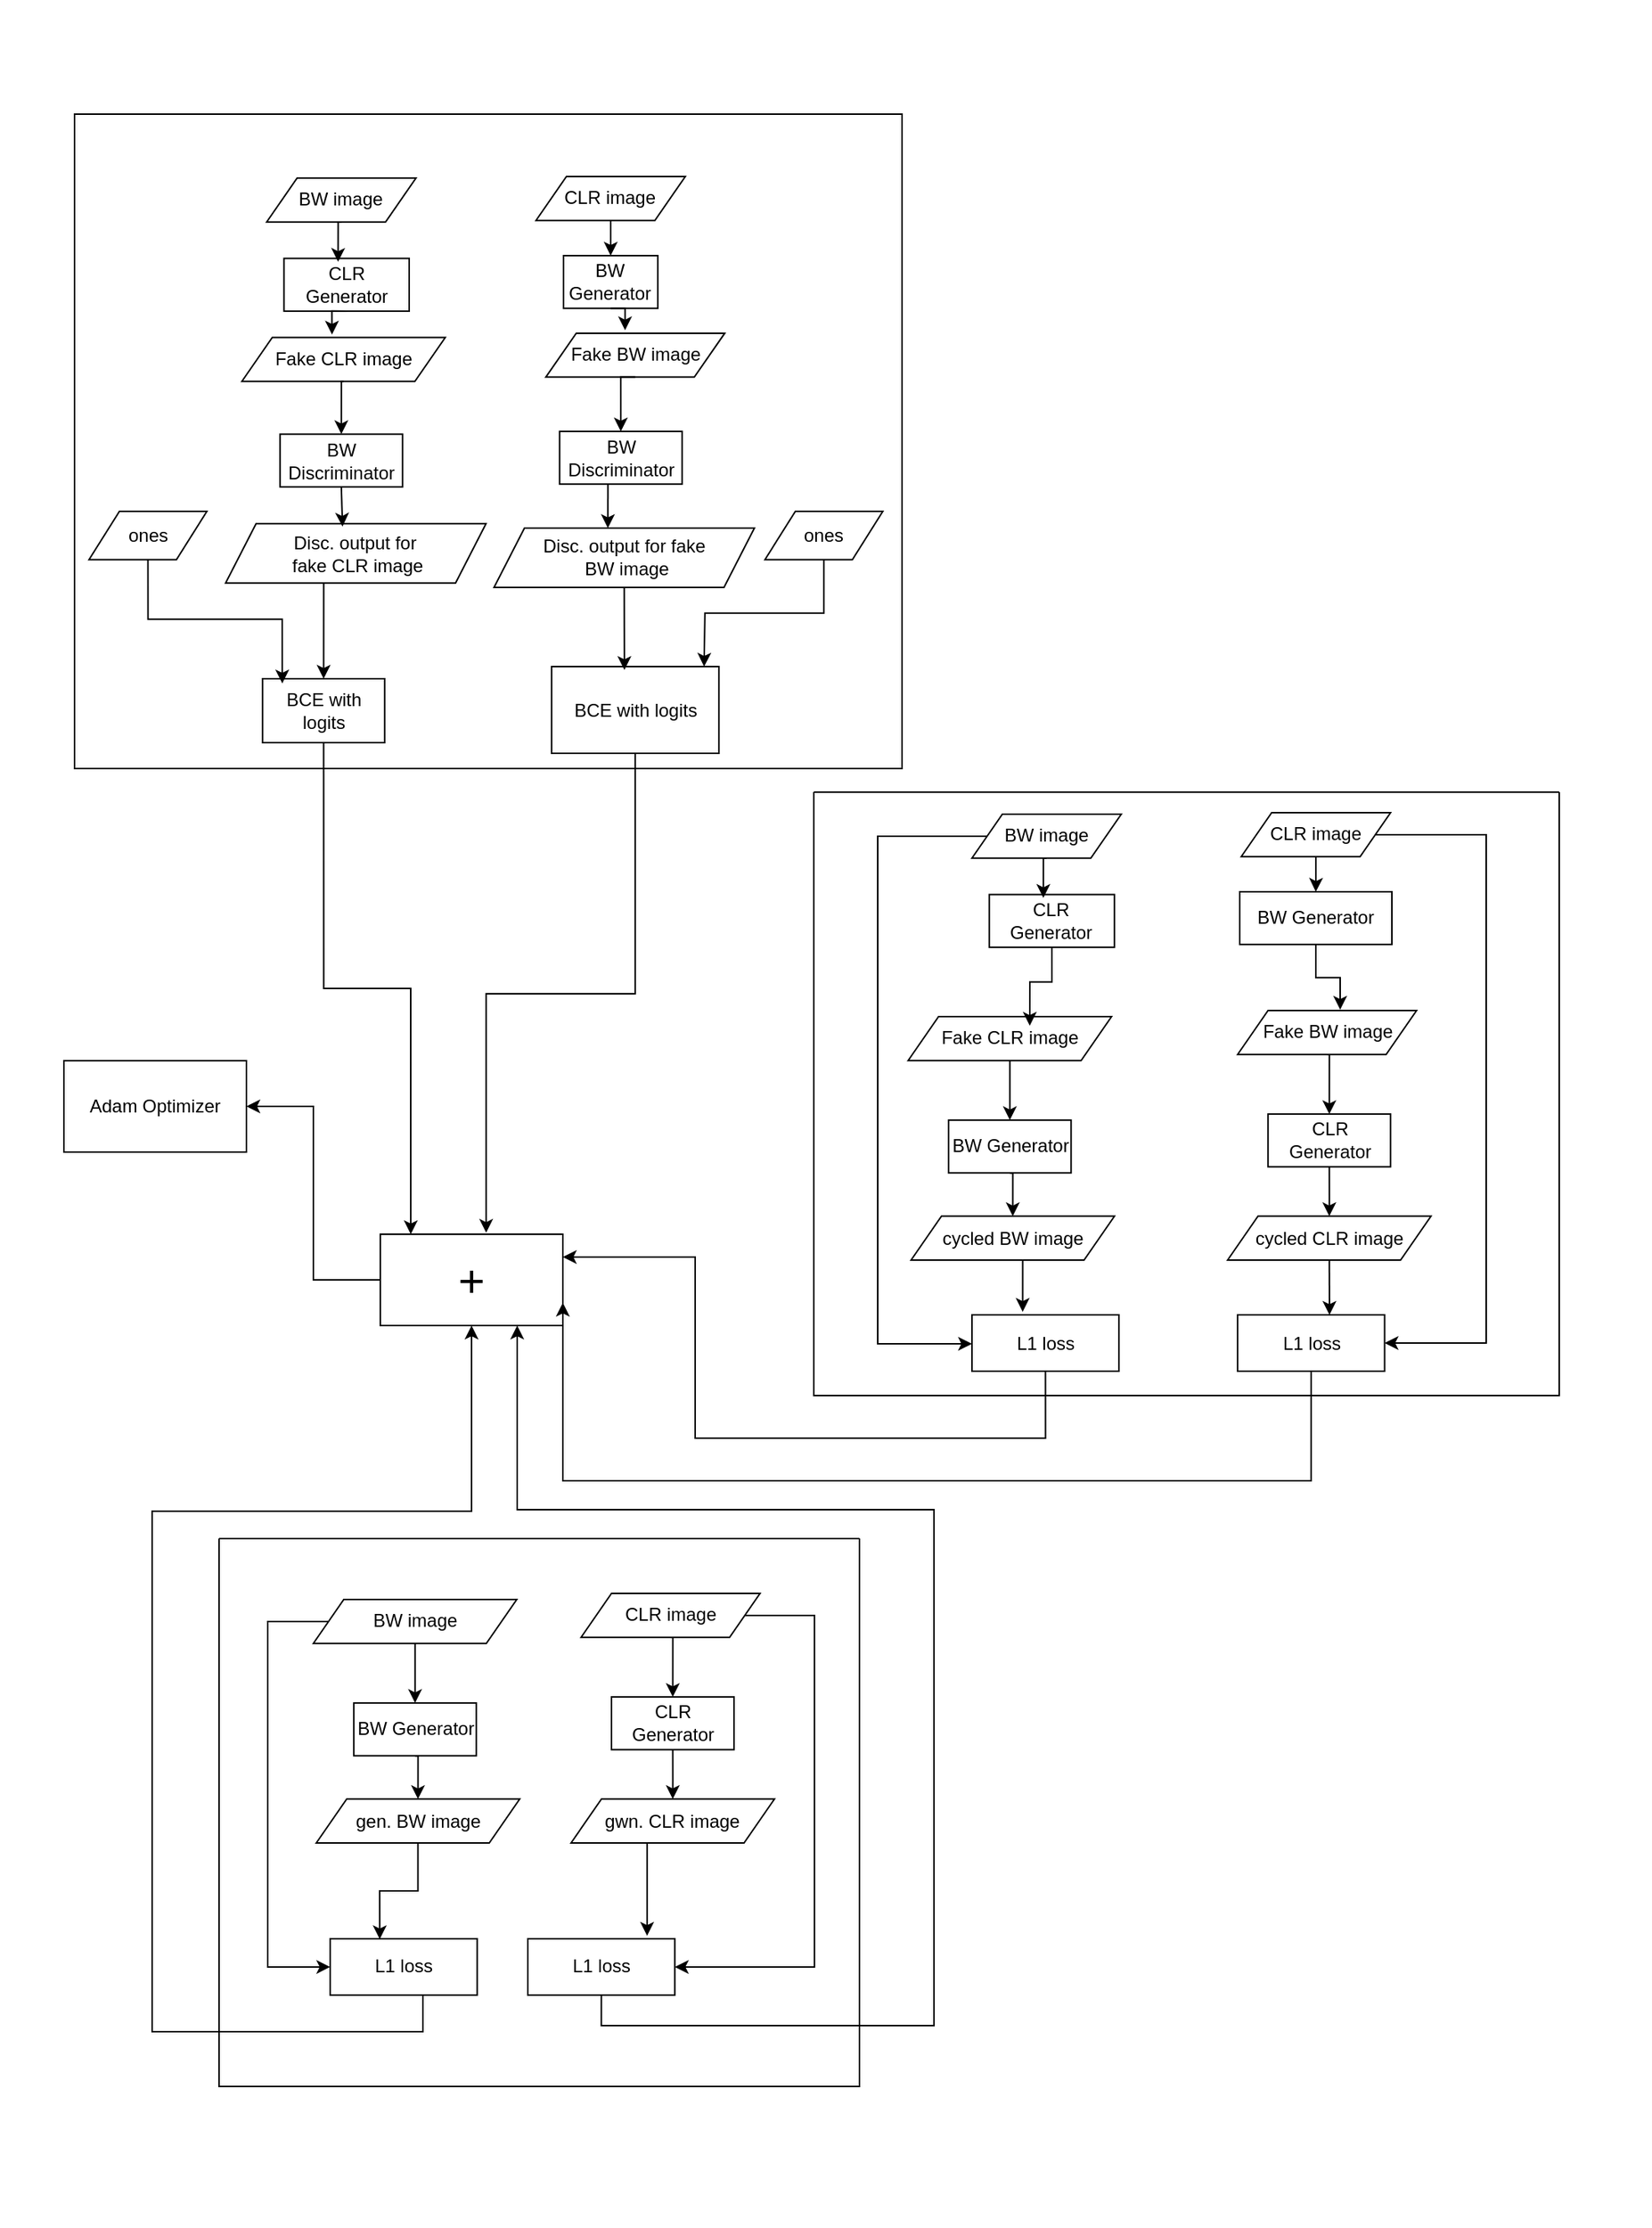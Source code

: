 <mxfile version="24.0.2" type="device">
  <diagram name="Page-1" id="W47icFEoAOuAypJAeF1-">
    <mxGraphModel dx="4573" dy="1889" grid="0" gridSize="10" guides="1" tooltips="1" connect="1" arrows="1" fold="1" page="0" pageScale="1" pageWidth="850" pageHeight="1100" math="0" shadow="0">
      <root>
        <mxCell id="0" />
        <mxCell id="1" parent="0" />
        <mxCell id="c7kN_f7Wii7WWQJMHPRF-80" value="" style="swimlane;startSize=0;movable=1;resizable=1;rotatable=1;deletable=1;editable=1;locked=0;connectable=1;fillColor=default;strokeColor=none;" vertex="1" parent="1">
          <mxGeometry x="-1622" y="-167" width="1085" height="1463" as="geometry" />
        </mxCell>
        <mxCell id="c7kN_f7Wii7WWQJMHPRF-4" value="CLR image" style="shape=parallelogram;perimeter=parallelogramPerimeter;whiteSpace=wrap;html=1;fixedSize=1;container=0;" vertex="1" parent="c7kN_f7Wii7WWQJMHPRF-80">
          <mxGeometry x="352.36" y="116" width="98.144" height="28.873" as="geometry" />
        </mxCell>
        <mxCell id="c7kN_f7Wii7WWQJMHPRF-5" value="BW Generator" style="rounded=0;whiteSpace=wrap;html=1;container=0;" vertex="1" parent="c7kN_f7Wii7WWQJMHPRF-80">
          <mxGeometry x="370.439" y="167.972" width="61.986" height="34.648" as="geometry" />
        </mxCell>
        <mxCell id="c7kN_f7Wii7WWQJMHPRF-6" style="edgeStyle=orthogonalEdgeStyle;rounded=0;orthogonalLoop=1;jettySize=auto;html=1;entryX=0.5;entryY=0;entryDx=0;entryDy=0;" edge="1" parent="c7kN_f7Wii7WWQJMHPRF-80" source="c7kN_f7Wii7WWQJMHPRF-4" target="c7kN_f7Wii7WWQJMHPRF-5">
          <mxGeometry relative="1" as="geometry" />
        </mxCell>
        <mxCell id="c7kN_f7Wii7WWQJMHPRF-7" style="edgeStyle=orthogonalEdgeStyle;rounded=0;orthogonalLoop=1;jettySize=auto;html=1;entryX=0.5;entryY=0;entryDx=0;entryDy=0;exitX=0.438;exitY=1;exitDx=0;exitDy=0;exitPerimeter=0;" edge="1" parent="c7kN_f7Wii7WWQJMHPRF-80">
          <mxGeometry relative="1" as="geometry">
            <mxPoint x="399.656" y="318.113" as="sourcePoint" />
            <mxPoint x="399.625" y="346.986" as="targetPoint" />
          </mxGeometry>
        </mxCell>
        <mxCell id="c7kN_f7Wii7WWQJMHPRF-8" value="BW Discriminator" style="rounded=0;whiteSpace=wrap;html=1;container=0;" vertex="1" parent="c7kN_f7Wii7WWQJMHPRF-80">
          <mxGeometry x="367.858" y="283.46" width="80.533" height="34.65" as="geometry" />
        </mxCell>
        <mxCell id="c7kN_f7Wii7WWQJMHPRF-9" value="Disc. output for fake&lt;br&gt;&amp;nbsp;BW image" style="shape=parallelogram;perimeter=parallelogramPerimeter;whiteSpace=wrap;html=1;fixedSize=1;container=0;" vertex="1" parent="c7kN_f7Wii7WWQJMHPRF-80">
          <mxGeometry x="324.772" y="346.99" width="171.166" height="39.01" as="geometry" />
        </mxCell>
        <mxCell id="c7kN_f7Wii7WWQJMHPRF-10" style="edgeStyle=orthogonalEdgeStyle;rounded=0;orthogonalLoop=1;jettySize=auto;html=1;entryX=0.5;entryY=0;entryDx=0;entryDy=0;" edge="1" parent="c7kN_f7Wii7WWQJMHPRF-80" target="c7kN_f7Wii7WWQJMHPRF-25">
          <mxGeometry relative="1" as="geometry">
            <mxPoint x="259.37" y="375.859" as="sourcePoint" />
          </mxGeometry>
        </mxCell>
        <mxCell id="c7kN_f7Wii7WWQJMHPRF-11" value="" style="swimlane;whiteSpace=wrap;html=1;container=0;swimlaneLine=0;fillColor=none;gradientColor=none;" vertex="1" parent="c7kN_f7Wii7WWQJMHPRF-80">
          <mxGeometry x="49" y="75" width="544" height="430" as="geometry" />
        </mxCell>
        <mxCell id="c7kN_f7Wii7WWQJMHPRF-12" value="Fake BW image" style="shape=parallelogram;perimeter=parallelogramPerimeter;whiteSpace=wrap;html=1;fixedSize=1;container=0;" vertex="1" parent="c7kN_f7Wii7WWQJMHPRF-11">
          <mxGeometry x="309.81" y="143.94" width="117.629" height="28.87" as="geometry" />
        </mxCell>
        <mxCell id="c7kN_f7Wii7WWQJMHPRF-13" value="CLR Generator" style="rounded=0;whiteSpace=wrap;html=1;container=0;" vertex="1" parent="c7kN_f7Wii7WWQJMHPRF-11">
          <mxGeometry x="137.7" y="94.79" width="82.3" height="34.65" as="geometry" />
        </mxCell>
        <mxCell id="c7kN_f7Wii7WWQJMHPRF-14" value="BW Discriminator" style="rounded=0;whiteSpace=wrap;html=1;container=0;" vertex="1" parent="c7kN_f7Wii7WWQJMHPRF-11">
          <mxGeometry x="135.123" y="210.28" width="80.533" height="34.65" as="geometry" />
        </mxCell>
        <mxCell id="c7kN_f7Wii7WWQJMHPRF-15" value="Fake CLR image" style="shape=parallelogram;perimeter=parallelogramPerimeter;whiteSpace=wrap;html=1;fixedSize=1;container=0;" vertex="1" parent="c7kN_f7Wii7WWQJMHPRF-11">
          <mxGeometry x="110" y="146.76" width="133.71" height="28.87" as="geometry" />
        </mxCell>
        <mxCell id="c7kN_f7Wii7WWQJMHPRF-16" style="edgeStyle=orthogonalEdgeStyle;rounded=0;orthogonalLoop=1;jettySize=auto;html=1;exitX=0.5;exitY=1;exitDx=0;exitDy=0;entryX=0.5;entryY=0;entryDx=0;entryDy=0;" edge="1" parent="c7kN_f7Wii7WWQJMHPRF-11" source="c7kN_f7Wii7WWQJMHPRF-15" target="c7kN_f7Wii7WWQJMHPRF-14">
          <mxGeometry relative="1" as="geometry" />
        </mxCell>
        <mxCell id="c7kN_f7Wii7WWQJMHPRF-17" style="edgeStyle=orthogonalEdgeStyle;rounded=0;orthogonalLoop=1;jettySize=auto;html=1;exitX=0.5;exitY=1;exitDx=0;exitDy=0;entryX=0.443;entryY=-0.067;entryDx=0;entryDy=0;entryPerimeter=0;" edge="1" parent="c7kN_f7Wii7WWQJMHPRF-11" source="c7kN_f7Wii7WWQJMHPRF-13" target="c7kN_f7Wii7WWQJMHPRF-15">
          <mxGeometry relative="1" as="geometry" />
        </mxCell>
        <mxCell id="c7kN_f7Wii7WWQJMHPRF-18" style="edgeStyle=orthogonalEdgeStyle;rounded=0;orthogonalLoop=1;jettySize=auto;html=1;exitX=0.5;exitY=1;exitDx=0;exitDy=0;entryX=0.432;entryY=0.065;entryDx=0;entryDy=0;entryPerimeter=0;" edge="1" parent="c7kN_f7Wii7WWQJMHPRF-11" source="c7kN_f7Wii7WWQJMHPRF-19" target="c7kN_f7Wii7WWQJMHPRF-13">
          <mxGeometry relative="1" as="geometry">
            <mxPoint x="175.365" y="92.0" as="targetPoint" />
          </mxGeometry>
        </mxCell>
        <mxCell id="c7kN_f7Wii7WWQJMHPRF-19" value="BW image" style="shape=parallelogram;perimeter=parallelogramPerimeter;whiteSpace=wrap;html=1;fixedSize=1;container=0;" vertex="1" parent="c7kN_f7Wii7WWQJMHPRF-11">
          <mxGeometry x="126.315" y="42" width="98.144" height="28.873" as="geometry" />
        </mxCell>
        <mxCell id="c7kN_f7Wii7WWQJMHPRF-20" value="BCE with logits" style="rounded=0;whiteSpace=wrap;html=1;container=0;" vertex="1" parent="c7kN_f7Wii7WWQJMHPRF-11">
          <mxGeometry x="313.63" y="363" width="110" height="57" as="geometry" />
        </mxCell>
        <mxCell id="c7kN_f7Wii7WWQJMHPRF-21" value="ones" style="shape=parallelogram;perimeter=parallelogramPerimeter;whiteSpace=wrap;html=1;fixedSize=1;container=0;" vertex="1" parent="c7kN_f7Wii7WWQJMHPRF-11">
          <mxGeometry x="453.87" y="261.001" width="77.482" height="31.761" as="geometry" />
        </mxCell>
        <mxCell id="c7kN_f7Wii7WWQJMHPRF-22" style="edgeStyle=orthogonalEdgeStyle;rounded=0;orthogonalLoop=1;jettySize=auto;html=1;exitX=0.5;exitY=1;exitDx=0;exitDy=0;" edge="1" parent="c7kN_f7Wii7WWQJMHPRF-11" source="c7kN_f7Wii7WWQJMHPRF-21">
          <mxGeometry relative="1" as="geometry">
            <mxPoint x="413.865" y="363" as="targetPoint" />
          </mxGeometry>
        </mxCell>
        <mxCell id="c7kN_f7Wii7WWQJMHPRF-23" value="Disc. output for&lt;br&gt;&amp;nbsp;fake CLR image" style="shape=parallelogram;perimeter=parallelogramPerimeter;whiteSpace=wrap;html=1;fixedSize=1;container=0;" vertex="1" parent="c7kN_f7Wii7WWQJMHPRF-80">
          <mxGeometry x="148.319" y="344.1" width="171.166" height="39.01" as="geometry" />
        </mxCell>
        <mxCell id="c7kN_f7Wii7WWQJMHPRF-24" value="ones" style="shape=parallelogram;perimeter=parallelogramPerimeter;whiteSpace=wrap;html=1;fixedSize=1;container=0;" vertex="1" parent="c7kN_f7Wii7WWQJMHPRF-80">
          <mxGeometry x="58.514" y="335.999" width="77.482" height="31.761" as="geometry" />
        </mxCell>
        <mxCell id="c7kN_f7Wii7WWQJMHPRF-25" value="BCE with logits" style="rounded=0;whiteSpace=wrap;html=1;container=0;" vertex="1" parent="c7kN_f7Wii7WWQJMHPRF-80">
          <mxGeometry x="172.63" y="446" width="80.24" height="42" as="geometry" />
        </mxCell>
        <mxCell id="c7kN_f7Wii7WWQJMHPRF-26" style="edgeStyle=orthogonalEdgeStyle;rounded=0;orthogonalLoop=1;jettySize=auto;html=1;exitX=0.5;exitY=1;exitDx=0;exitDy=0;entryX=0.161;entryY=0.073;entryDx=0;entryDy=0;entryPerimeter=0;" edge="1" parent="c7kN_f7Wii7WWQJMHPRF-80" source="c7kN_f7Wii7WWQJMHPRF-24" target="c7kN_f7Wii7WWQJMHPRF-25">
          <mxGeometry relative="1" as="geometry" />
        </mxCell>
        <mxCell id="c7kN_f7Wii7WWQJMHPRF-27" style="edgeStyle=orthogonalEdgeStyle;rounded=0;orthogonalLoop=1;jettySize=auto;html=1;exitX=0.5;exitY=1;exitDx=0;exitDy=0;entryX=0.5;entryY=0;entryDx=0;entryDy=0;" edge="1" parent="c7kN_f7Wii7WWQJMHPRF-80" source="c7kN_f7Wii7WWQJMHPRF-12" target="c7kN_f7Wii7WWQJMHPRF-8">
          <mxGeometry relative="1" as="geometry" />
        </mxCell>
        <mxCell id="c7kN_f7Wii7WWQJMHPRF-28" style="edgeStyle=orthogonalEdgeStyle;rounded=0;orthogonalLoop=1;jettySize=auto;html=1;exitX=0.5;exitY=1;exitDx=0;exitDy=0;entryX=0.443;entryY=-0.067;entryDx=0;entryDy=0;entryPerimeter=0;" edge="1" parent="c7kN_f7Wii7WWQJMHPRF-80" source="c7kN_f7Wii7WWQJMHPRF-5" target="c7kN_f7Wii7WWQJMHPRF-12">
          <mxGeometry relative="1" as="geometry" />
        </mxCell>
        <mxCell id="c7kN_f7Wii7WWQJMHPRF-29" style="edgeStyle=orthogonalEdgeStyle;rounded=0;orthogonalLoop=1;jettySize=auto;html=1;exitX=0.5;exitY=1;exitDx=0;exitDy=0;entryX=0.449;entryY=0.049;entryDx=0;entryDy=0;entryPerimeter=0;" edge="1" parent="c7kN_f7Wii7WWQJMHPRF-80" source="c7kN_f7Wii7WWQJMHPRF-14" target="c7kN_f7Wii7WWQJMHPRF-23">
          <mxGeometry relative="1" as="geometry" />
        </mxCell>
        <mxCell id="c7kN_f7Wii7WWQJMHPRF-55" style="edgeStyle=orthogonalEdgeStyle;rounded=0;orthogonalLoop=1;jettySize=auto;html=1;exitX=0.5;exitY=1;exitDx=0;exitDy=0;entryX=0.435;entryY=0.039;entryDx=0;entryDy=0;entryPerimeter=0;" edge="1" parent="c7kN_f7Wii7WWQJMHPRF-80" source="c7kN_f7Wii7WWQJMHPRF-9" target="c7kN_f7Wii7WWQJMHPRF-20">
          <mxGeometry relative="1" as="geometry" />
        </mxCell>
        <mxCell id="c7kN_f7Wii7WWQJMHPRF-1" style="edgeStyle=orthogonalEdgeStyle;rounded=0;orthogonalLoop=1;jettySize=auto;html=1;entryX=1;entryY=0.5;entryDx=0;entryDy=0;" edge="1" parent="c7kN_f7Wii7WWQJMHPRF-80" source="c7kN_f7Wii7WWQJMHPRF-2" target="c7kN_f7Wii7WWQJMHPRF-3">
          <mxGeometry relative="1" as="geometry" />
        </mxCell>
        <mxCell id="c7kN_f7Wii7WWQJMHPRF-2" value="&lt;font style=&quot;font-size: 30px;&quot;&gt;+&lt;/font&gt;" style="rounded=0;whiteSpace=wrap;html=1;container=0;" vertex="1" parent="c7kN_f7Wii7WWQJMHPRF-80">
          <mxGeometry x="250.0" y="811" width="120" height="60" as="geometry" />
        </mxCell>
        <mxCell id="c7kN_f7Wii7WWQJMHPRF-3" value="Adam Optimizer" style="rounded=0;whiteSpace=wrap;html=1;" vertex="1" parent="c7kN_f7Wii7WWQJMHPRF-80">
          <mxGeometry x="42" y="697" width="120" height="60" as="geometry" />
        </mxCell>
        <mxCell id="c7kN_f7Wii7WWQJMHPRF-72" style="edgeStyle=orthogonalEdgeStyle;rounded=0;orthogonalLoop=1;jettySize=auto;html=1;exitX=0.5;exitY=1;exitDx=0;exitDy=0;entryX=0.167;entryY=0;entryDx=0;entryDy=0;entryPerimeter=0;" edge="1" parent="c7kN_f7Wii7WWQJMHPRF-80" source="c7kN_f7Wii7WWQJMHPRF-25" target="c7kN_f7Wii7WWQJMHPRF-2">
          <mxGeometry relative="1" as="geometry" />
        </mxCell>
        <mxCell id="c7kN_f7Wii7WWQJMHPRF-73" style="edgeStyle=orthogonalEdgeStyle;rounded=0;orthogonalLoop=1;jettySize=auto;html=1;entryX=0.58;entryY=-0.016;entryDx=0;entryDy=0;entryPerimeter=0;" edge="1" parent="c7kN_f7Wii7WWQJMHPRF-80" source="c7kN_f7Wii7WWQJMHPRF-20" target="c7kN_f7Wii7WWQJMHPRF-2">
          <mxGeometry relative="1" as="geometry" />
        </mxCell>
        <mxCell id="c7kN_f7Wii7WWQJMHPRF-69" value="" style="swimlane;startSize=0;" vertex="1" parent="c7kN_f7Wii7WWQJMHPRF-80">
          <mxGeometry x="144" y="1011" width="421" height="360" as="geometry" />
        </mxCell>
        <mxCell id="c7kN_f7Wii7WWQJMHPRF-56" style="edgeStyle=orthogonalEdgeStyle;rounded=0;orthogonalLoop=1;jettySize=auto;html=1;exitX=0.5;exitY=1;exitDx=0;exitDy=0;entryX=0.5;entryY=0;entryDx=0;entryDy=0;" edge="1" parent="c7kN_f7Wii7WWQJMHPRF-69" source="c7kN_f7Wii7WWQJMHPRF-57" target="c7kN_f7Wii7WWQJMHPRF-66">
          <mxGeometry relative="1" as="geometry" />
        </mxCell>
        <mxCell id="c7kN_f7Wii7WWQJMHPRF-57" value="BW Generator" style="rounded=0;whiteSpace=wrap;html=1;container=0;" vertex="1" parent="c7kN_f7Wii7WWQJMHPRF-69">
          <mxGeometry x="88.598" y="108.05" width="80.533" height="34.65" as="geometry" />
        </mxCell>
        <mxCell id="c7kN_f7Wii7WWQJMHPRF-58" style="edgeStyle=orthogonalEdgeStyle;rounded=0;orthogonalLoop=1;jettySize=auto;html=1;exitX=0.5;exitY=1;exitDx=0;exitDy=0;" edge="1" parent="c7kN_f7Wii7WWQJMHPRF-69" source="c7kN_f7Wii7WWQJMHPRF-59" target="c7kN_f7Wii7WWQJMHPRF-67">
          <mxGeometry relative="1" as="geometry" />
        </mxCell>
        <mxCell id="c7kN_f7Wii7WWQJMHPRF-59" value="CLR Generator" style="rounded=0;whiteSpace=wrap;html=1;container=0;" vertex="1" parent="c7kN_f7Wii7WWQJMHPRF-69">
          <mxGeometry x="257.998" y="104.05" width="80.533" height="34.65" as="geometry" />
        </mxCell>
        <mxCell id="c7kN_f7Wii7WWQJMHPRF-60" style="edgeStyle=orthogonalEdgeStyle;rounded=0;orthogonalLoop=1;jettySize=auto;html=1;exitX=0.5;exitY=1;exitDx=0;exitDy=0;entryX=0.5;entryY=0;entryDx=0;entryDy=0;" edge="1" parent="c7kN_f7Wii7WWQJMHPRF-69" source="c7kN_f7Wii7WWQJMHPRF-62" target="c7kN_f7Wii7WWQJMHPRF-57">
          <mxGeometry relative="1" as="geometry" />
        </mxCell>
        <mxCell id="c7kN_f7Wii7WWQJMHPRF-61" style="edgeStyle=orthogonalEdgeStyle;rounded=0;orthogonalLoop=1;jettySize=auto;html=1;entryX=0;entryY=0.5;entryDx=0;entryDy=0;" edge="1" parent="c7kN_f7Wii7WWQJMHPRF-69" source="c7kN_f7Wii7WWQJMHPRF-62" target="c7kN_f7Wii7WWQJMHPRF-70">
          <mxGeometry relative="1" as="geometry">
            <Array as="points">
              <mxPoint x="32.0" y="54" />
              <mxPoint x="32.0" y="281" />
            </Array>
          </mxGeometry>
        </mxCell>
        <mxCell id="c7kN_f7Wii7WWQJMHPRF-62" value="BW image" style="shape=parallelogram;perimeter=parallelogramPerimeter;whiteSpace=wrap;html=1;fixedSize=1;container=0;" vertex="1" parent="c7kN_f7Wii7WWQJMHPRF-69">
          <mxGeometry x="62.005" y="40" width="133.71" height="28.87" as="geometry" />
        </mxCell>
        <mxCell id="c7kN_f7Wii7WWQJMHPRF-63" style="edgeStyle=orthogonalEdgeStyle;rounded=0;orthogonalLoop=1;jettySize=auto;html=1;exitX=0.5;exitY=1;exitDx=0;exitDy=0;entryX=0.5;entryY=0;entryDx=0;entryDy=0;" edge="1" parent="c7kN_f7Wii7WWQJMHPRF-69" source="c7kN_f7Wii7WWQJMHPRF-65" target="c7kN_f7Wii7WWQJMHPRF-59">
          <mxGeometry relative="1" as="geometry" />
        </mxCell>
        <mxCell id="c7kN_f7Wii7WWQJMHPRF-64" style="edgeStyle=orthogonalEdgeStyle;rounded=0;orthogonalLoop=1;jettySize=auto;html=1;entryX=1;entryY=0.5;entryDx=0;entryDy=0;" edge="1" parent="c7kN_f7Wii7WWQJMHPRF-69" source="c7kN_f7Wii7WWQJMHPRF-65" target="c7kN_f7Wii7WWQJMHPRF-71">
          <mxGeometry relative="1" as="geometry">
            <Array as="points">
              <mxPoint x="391.4" y="50" />
              <mxPoint x="391.4" y="281" />
            </Array>
          </mxGeometry>
        </mxCell>
        <mxCell id="c7kN_f7Wii7WWQJMHPRF-65" value="CLR image" style="shape=parallelogram;perimeter=parallelogramPerimeter;whiteSpace=wrap;html=1;fixedSize=1;container=0;" vertex="1" parent="c7kN_f7Wii7WWQJMHPRF-69">
          <mxGeometry x="238.005" y="36" width="117.629" height="28.87" as="geometry" />
        </mxCell>
        <mxCell id="c7kN_f7Wii7WWQJMHPRF-66" value="gen. BW image" style="shape=parallelogram;perimeter=parallelogramPerimeter;whiteSpace=wrap;html=1;fixedSize=1;container=0;" vertex="1" parent="c7kN_f7Wii7WWQJMHPRF-69">
          <mxGeometry x="63.925" y="171.13" width="133.71" height="28.87" as="geometry" />
        </mxCell>
        <mxCell id="c7kN_f7Wii7WWQJMHPRF-67" value="gwn. CLR image" style="shape=parallelogram;perimeter=parallelogramPerimeter;whiteSpace=wrap;html=1;fixedSize=1;container=0;" vertex="1" parent="c7kN_f7Wii7WWQJMHPRF-69">
          <mxGeometry x="231.405" y="171.13" width="133.71" height="28.87" as="geometry" />
        </mxCell>
        <mxCell id="c7kN_f7Wii7WWQJMHPRF-68" style="edgeStyle=orthogonalEdgeStyle;rounded=0;orthogonalLoop=1;jettySize=auto;html=1;exitX=0.5;exitY=1;exitDx=0;exitDy=0;" edge="1" parent="c7kN_f7Wii7WWQJMHPRF-69" source="c7kN_f7Wii7WWQJMHPRF-67">
          <mxGeometry relative="1" as="geometry">
            <mxPoint x="281.4" y="261" as="targetPoint" />
            <Array as="points">
              <mxPoint x="281.4" y="200" />
            </Array>
          </mxGeometry>
        </mxCell>
        <mxCell id="c7kN_f7Wii7WWQJMHPRF-70" value="L1 loss" style="rounded=0;whiteSpace=wrap;html=1;container=0;" vertex="1" parent="c7kN_f7Wii7WWQJMHPRF-69">
          <mxGeometry x="73.08" y="262.95" width="96.63" height="37" as="geometry" />
        </mxCell>
        <mxCell id="c7kN_f7Wii7WWQJMHPRF-71" value="L1 loss" style="rounded=0;whiteSpace=wrap;html=1;container=0;" vertex="1" parent="c7kN_f7Wii7WWQJMHPRF-69">
          <mxGeometry x="203.0" y="262.95" width="96.63" height="37" as="geometry" />
        </mxCell>
        <mxCell id="c7kN_f7Wii7WWQJMHPRF-78" style="edgeStyle=orthogonalEdgeStyle;rounded=0;orthogonalLoop=1;jettySize=auto;html=1;entryX=0.337;entryY=0.007;entryDx=0;entryDy=0;entryPerimeter=0;" edge="1" parent="c7kN_f7Wii7WWQJMHPRF-69" source="c7kN_f7Wii7WWQJMHPRF-66" target="c7kN_f7Wii7WWQJMHPRF-70">
          <mxGeometry relative="1" as="geometry" />
        </mxCell>
        <mxCell id="c7kN_f7Wii7WWQJMHPRF-81" style="edgeStyle=orthogonalEdgeStyle;rounded=0;orthogonalLoop=1;jettySize=auto;html=1;" edge="1" parent="c7kN_f7Wii7WWQJMHPRF-80" source="c7kN_f7Wii7WWQJMHPRF-70" target="c7kN_f7Wii7WWQJMHPRF-2">
          <mxGeometry relative="1" as="geometry">
            <Array as="points">
              <mxPoint x="278" y="1335" />
              <mxPoint x="100" y="1335" />
              <mxPoint x="100" y="993" />
              <mxPoint x="310" y="993" />
            </Array>
          </mxGeometry>
        </mxCell>
        <mxCell id="c7kN_f7Wii7WWQJMHPRF-30" value="" style="swimlane;startSize=0;" vertex="1" parent="c7kN_f7Wii7WWQJMHPRF-80">
          <mxGeometry x="535" y="520.5" width="490" height="396.5" as="geometry">
            <mxRectangle x="-760" y="-13" width="50" height="40" as="alternateBounds" />
          </mxGeometry>
        </mxCell>
        <mxCell id="c7kN_f7Wii7WWQJMHPRF-31" style="edgeStyle=orthogonalEdgeStyle;rounded=0;orthogonalLoop=1;jettySize=auto;html=1;exitX=0.5;exitY=1;exitDx=0;exitDy=0;entryX=0.5;entryY=0;entryDx=0;entryDy=0;" edge="1" parent="c7kN_f7Wii7WWQJMHPRF-30" source="c7kN_f7Wii7WWQJMHPRF-32" target="c7kN_f7Wii7WWQJMHPRF-50">
          <mxGeometry relative="1" as="geometry" />
        </mxCell>
        <mxCell id="c7kN_f7Wii7WWQJMHPRF-32" value="BW Generator" style="rounded=0;whiteSpace=wrap;html=1;container=0;" vertex="1" parent="c7kN_f7Wii7WWQJMHPRF-30">
          <mxGeometry x="88.598" y="215.55" width="80.533" height="34.65" as="geometry" />
        </mxCell>
        <mxCell id="c7kN_f7Wii7WWQJMHPRF-33" style="edgeStyle=orthogonalEdgeStyle;rounded=0;orthogonalLoop=1;jettySize=auto;html=1;exitX=0.5;exitY=1;exitDx=0;exitDy=0;" edge="1" parent="c7kN_f7Wii7WWQJMHPRF-30" source="c7kN_f7Wii7WWQJMHPRF-34" target="c7kN_f7Wii7WWQJMHPRF-51">
          <mxGeometry relative="1" as="geometry" />
        </mxCell>
        <mxCell id="c7kN_f7Wii7WWQJMHPRF-34" value="CLR Generator" style="rounded=0;whiteSpace=wrap;html=1;container=0;" vertex="1" parent="c7kN_f7Wii7WWQJMHPRF-30">
          <mxGeometry x="298.598" y="211.55" width="80.533" height="34.65" as="geometry" />
        </mxCell>
        <mxCell id="c7kN_f7Wii7WWQJMHPRF-35" style="edgeStyle=orthogonalEdgeStyle;rounded=0;orthogonalLoop=1;jettySize=auto;html=1;exitX=0.5;exitY=1;exitDx=0;exitDy=0;entryX=0.5;entryY=0;entryDx=0;entryDy=0;" edge="1" parent="c7kN_f7Wii7WWQJMHPRF-30" source="c7kN_f7Wii7WWQJMHPRF-36" target="c7kN_f7Wii7WWQJMHPRF-32">
          <mxGeometry relative="1" as="geometry" />
        </mxCell>
        <mxCell id="c7kN_f7Wii7WWQJMHPRF-36" value="Fake CLR image" style="shape=parallelogram;perimeter=parallelogramPerimeter;whiteSpace=wrap;html=1;fixedSize=1;container=0;" vertex="1" parent="c7kN_f7Wii7WWQJMHPRF-30">
          <mxGeometry x="62.005" y="147.5" width="133.71" height="28.87" as="geometry" />
        </mxCell>
        <mxCell id="c7kN_f7Wii7WWQJMHPRF-37" style="edgeStyle=orthogonalEdgeStyle;rounded=0;orthogonalLoop=1;jettySize=auto;html=1;exitX=0.5;exitY=1;exitDx=0;exitDy=0;entryX=0.5;entryY=0;entryDx=0;entryDy=0;" edge="1" parent="c7kN_f7Wii7WWQJMHPRF-30" source="c7kN_f7Wii7WWQJMHPRF-38" target="c7kN_f7Wii7WWQJMHPRF-34">
          <mxGeometry relative="1" as="geometry" />
        </mxCell>
        <mxCell id="c7kN_f7Wii7WWQJMHPRF-38" value="Fake BW image" style="shape=parallelogram;perimeter=parallelogramPerimeter;whiteSpace=wrap;html=1;fixedSize=1;container=0;" vertex="1" parent="c7kN_f7Wii7WWQJMHPRF-30">
          <mxGeometry x="278.605" y="143.5" width="117.629" height="28.87" as="geometry" />
        </mxCell>
        <mxCell id="c7kN_f7Wii7WWQJMHPRF-39" value="L1 loss" style="rounded=0;whiteSpace=wrap;html=1;container=0;" vertex="1" parent="c7kN_f7Wii7WWQJMHPRF-30">
          <mxGeometry x="103.95" y="343.5" width="96.63" height="37" as="geometry" />
        </mxCell>
        <mxCell id="c7kN_f7Wii7WWQJMHPRF-40" style="edgeStyle=orthogonalEdgeStyle;rounded=0;orthogonalLoop=1;jettySize=auto;html=1;entryX=1;entryY=0.5;entryDx=0;entryDy=0;" edge="1" parent="c7kN_f7Wii7WWQJMHPRF-30" source="c7kN_f7Wii7WWQJMHPRF-41" target="c7kN_f7Wii7WWQJMHPRF-52">
          <mxGeometry relative="1" as="geometry">
            <Array as="points">
              <mxPoint x="442" y="28.5" />
              <mxPoint x="442" y="362.5" />
            </Array>
          </mxGeometry>
        </mxCell>
        <mxCell id="c7kN_f7Wii7WWQJMHPRF-41" value="CLR image" style="shape=parallelogram;perimeter=parallelogramPerimeter;whiteSpace=wrap;html=1;fixedSize=1;container=0;" vertex="1" parent="c7kN_f7Wii7WWQJMHPRF-30">
          <mxGeometry x="280.99" y="13.5" width="98.144" height="28.873" as="geometry" />
        </mxCell>
        <mxCell id="c7kN_f7Wii7WWQJMHPRF-42" value="BW Generator" style="rounded=0;whiteSpace=wrap;html=1;container=0;" vertex="1" parent="c7kN_f7Wii7WWQJMHPRF-30">
          <mxGeometry x="280" y="65.47" width="100" height="34.65" as="geometry" />
        </mxCell>
        <mxCell id="c7kN_f7Wii7WWQJMHPRF-43" style="edgeStyle=orthogonalEdgeStyle;rounded=0;orthogonalLoop=1;jettySize=auto;html=1;entryX=0.5;entryY=0;entryDx=0;entryDy=0;" edge="1" parent="c7kN_f7Wii7WWQJMHPRF-30" source="c7kN_f7Wii7WWQJMHPRF-41" target="c7kN_f7Wii7WWQJMHPRF-42">
          <mxGeometry relative="1" as="geometry" />
        </mxCell>
        <mxCell id="c7kN_f7Wii7WWQJMHPRF-44" value="CLR Generator" style="rounded=0;whiteSpace=wrap;html=1;container=0;" vertex="1" parent="c7kN_f7Wii7WWQJMHPRF-30">
          <mxGeometry x="115.335" y="67.29" width="82.3" height="34.65" as="geometry" />
        </mxCell>
        <mxCell id="c7kN_f7Wii7WWQJMHPRF-45" style="edgeStyle=orthogonalEdgeStyle;rounded=0;orthogonalLoop=1;jettySize=auto;html=1;exitX=0.5;exitY=1;exitDx=0;exitDy=0;entryX=0.432;entryY=0.065;entryDx=0;entryDy=0;entryPerimeter=0;" edge="1" parent="c7kN_f7Wii7WWQJMHPRF-30" source="c7kN_f7Wii7WWQJMHPRF-47" target="c7kN_f7Wii7WWQJMHPRF-44">
          <mxGeometry relative="1" as="geometry">
            <mxPoint x="153" y="64.5" as="targetPoint" />
          </mxGeometry>
        </mxCell>
        <mxCell id="c7kN_f7Wii7WWQJMHPRF-46" style="edgeStyle=orthogonalEdgeStyle;rounded=0;orthogonalLoop=1;jettySize=auto;html=1;" edge="1" parent="c7kN_f7Wii7WWQJMHPRF-30" source="c7kN_f7Wii7WWQJMHPRF-47" target="c7kN_f7Wii7WWQJMHPRF-39">
          <mxGeometry relative="1" as="geometry">
            <Array as="points">
              <mxPoint x="42" y="29.5" />
              <mxPoint x="42" y="362.5" />
            </Array>
          </mxGeometry>
        </mxCell>
        <mxCell id="c7kN_f7Wii7WWQJMHPRF-47" value="BW image" style="shape=parallelogram;perimeter=parallelogramPerimeter;whiteSpace=wrap;html=1;fixedSize=1;container=0;" vertex="1" parent="c7kN_f7Wii7WWQJMHPRF-30">
          <mxGeometry x="103.95" y="14.5" width="98.144" height="28.873" as="geometry" />
        </mxCell>
        <mxCell id="c7kN_f7Wii7WWQJMHPRF-48" style="edgeStyle=orthogonalEdgeStyle;rounded=0;orthogonalLoop=1;jettySize=auto;html=1;exitX=0.5;exitY=1;exitDx=0;exitDy=0;entryX=0.598;entryY=0.208;entryDx=0;entryDy=0;entryPerimeter=0;" edge="1" parent="c7kN_f7Wii7WWQJMHPRF-30" source="c7kN_f7Wii7WWQJMHPRF-44" target="c7kN_f7Wii7WWQJMHPRF-36">
          <mxGeometry relative="1" as="geometry" />
        </mxCell>
        <mxCell id="c7kN_f7Wii7WWQJMHPRF-49" style="edgeStyle=orthogonalEdgeStyle;rounded=0;orthogonalLoop=1;jettySize=auto;html=1;exitX=0.5;exitY=1;exitDx=0;exitDy=0;entryX=0.573;entryY=-0.019;entryDx=0;entryDy=0;entryPerimeter=0;" edge="1" parent="c7kN_f7Wii7WWQJMHPRF-30" source="c7kN_f7Wii7WWQJMHPRF-42" target="c7kN_f7Wii7WWQJMHPRF-38">
          <mxGeometry relative="1" as="geometry" />
        </mxCell>
        <mxCell id="c7kN_f7Wii7WWQJMHPRF-50" value="cycled BW image" style="shape=parallelogram;perimeter=parallelogramPerimeter;whiteSpace=wrap;html=1;fixedSize=1;container=0;" vertex="1" parent="c7kN_f7Wii7WWQJMHPRF-30">
          <mxGeometry x="63.925" y="278.63" width="133.71" height="28.87" as="geometry" />
        </mxCell>
        <mxCell id="c7kN_f7Wii7WWQJMHPRF-51" value="cycled CLR image" style="shape=parallelogram;perimeter=parallelogramPerimeter;whiteSpace=wrap;html=1;fixedSize=1;container=0;" vertex="1" parent="c7kN_f7Wii7WWQJMHPRF-30">
          <mxGeometry x="272.005" y="278.63" width="133.71" height="28.87" as="geometry" />
        </mxCell>
        <mxCell id="c7kN_f7Wii7WWQJMHPRF-52" value="L1 loss" style="rounded=0;whiteSpace=wrap;html=1;container=0;" vertex="1" parent="c7kN_f7Wii7WWQJMHPRF-30">
          <mxGeometry x="278.6" y="343.5" width="96.63" height="37" as="geometry" />
        </mxCell>
        <mxCell id="c7kN_f7Wii7WWQJMHPRF-53" style="edgeStyle=orthogonalEdgeStyle;rounded=0;orthogonalLoop=1;jettySize=auto;html=1;exitX=0.5;exitY=1;exitDx=0;exitDy=0;entryX=0.345;entryY=-0.055;entryDx=0;entryDy=0;entryPerimeter=0;" edge="1" parent="c7kN_f7Wii7WWQJMHPRF-30" source="c7kN_f7Wii7WWQJMHPRF-50" target="c7kN_f7Wii7WWQJMHPRF-39">
          <mxGeometry relative="1" as="geometry" />
        </mxCell>
        <mxCell id="c7kN_f7Wii7WWQJMHPRF-54" style="edgeStyle=orthogonalEdgeStyle;rounded=0;orthogonalLoop=1;jettySize=auto;html=1;exitX=0.5;exitY=1;exitDx=0;exitDy=0;entryX=0.625;entryY=0;entryDx=0;entryDy=0;entryPerimeter=0;" edge="1" parent="c7kN_f7Wii7WWQJMHPRF-30" source="c7kN_f7Wii7WWQJMHPRF-51" target="c7kN_f7Wii7WWQJMHPRF-52">
          <mxGeometry relative="1" as="geometry" />
        </mxCell>
        <mxCell id="c7kN_f7Wii7WWQJMHPRF-84" style="edgeStyle=orthogonalEdgeStyle;rounded=0;orthogonalLoop=1;jettySize=auto;html=1;exitX=0.5;exitY=1;exitDx=0;exitDy=0;entryX=0.75;entryY=1;entryDx=0;entryDy=0;" edge="1" parent="c7kN_f7Wii7WWQJMHPRF-80" source="c7kN_f7Wii7WWQJMHPRF-71" target="c7kN_f7Wii7WWQJMHPRF-2">
          <mxGeometry relative="1" as="geometry">
            <Array as="points">
              <mxPoint x="395" y="1331" />
              <mxPoint x="614" y="1331" />
              <mxPoint x="614" y="992" />
              <mxPoint x="340" y="992" />
            </Array>
          </mxGeometry>
        </mxCell>
        <mxCell id="c7kN_f7Wii7WWQJMHPRF-85" style="edgeStyle=orthogonalEdgeStyle;rounded=0;orthogonalLoop=1;jettySize=auto;html=1;exitX=0.5;exitY=1;exitDx=0;exitDy=0;entryX=1;entryY=0.25;entryDx=0;entryDy=0;" edge="1" parent="c7kN_f7Wii7WWQJMHPRF-80" source="c7kN_f7Wii7WWQJMHPRF-39" target="c7kN_f7Wii7WWQJMHPRF-2">
          <mxGeometry relative="1" as="geometry">
            <Array as="points">
              <mxPoint x="687" y="945" />
              <mxPoint x="457" y="945" />
              <mxPoint x="457" y="826" />
            </Array>
          </mxGeometry>
        </mxCell>
        <mxCell id="c7kN_f7Wii7WWQJMHPRF-86" style="edgeStyle=orthogonalEdgeStyle;rounded=0;orthogonalLoop=1;jettySize=auto;html=1;exitX=0.5;exitY=1;exitDx=0;exitDy=0;entryX=1;entryY=0.75;entryDx=0;entryDy=0;" edge="1" parent="c7kN_f7Wii7WWQJMHPRF-80" source="c7kN_f7Wii7WWQJMHPRF-52" target="c7kN_f7Wii7WWQJMHPRF-2">
          <mxGeometry relative="1" as="geometry">
            <Array as="points">
              <mxPoint x="862" y="973" />
              <mxPoint x="370" y="973" />
            </Array>
          </mxGeometry>
        </mxCell>
      </root>
    </mxGraphModel>
  </diagram>
</mxfile>
